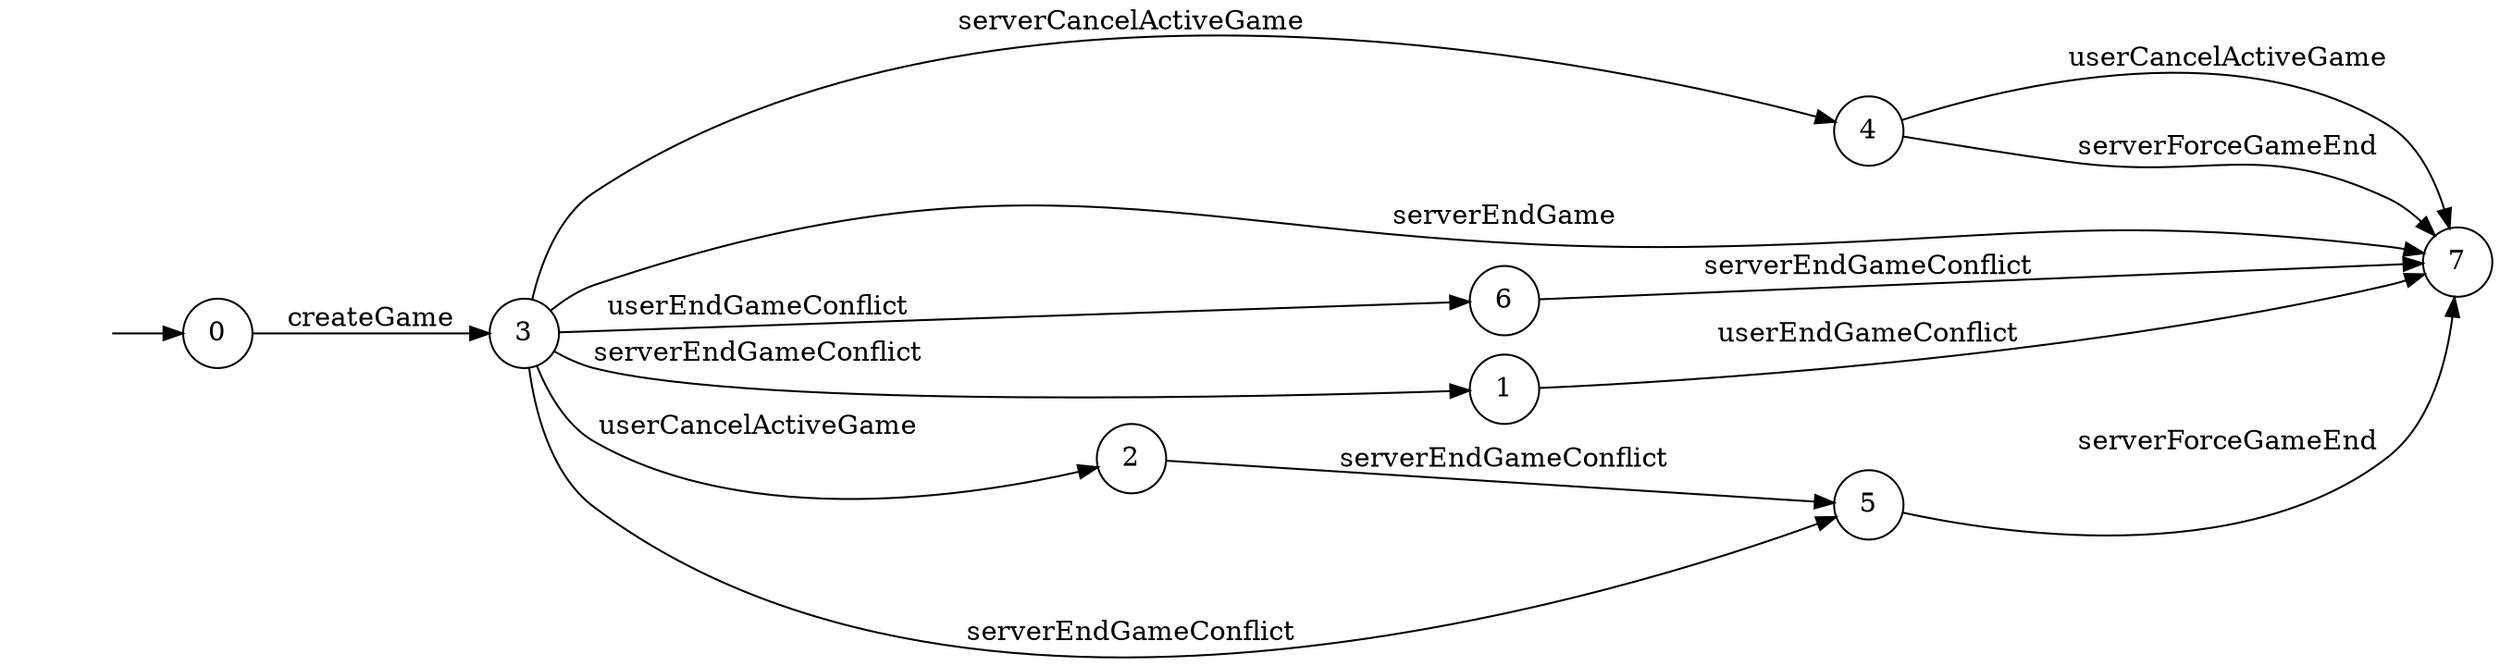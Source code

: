 digraph "Dapp-Automata-data/result/gamechannel-fix/0xeb6f4ec38a347110941e86e691c2ca03e271df3b/GameChannel/FSM-9" {
	graph [rankdir=LR]
	"" [label="" shape=plaintext]
	4 [label=4 shape=circle]
	7 [label=7 shape=circle]
	0 [label=0 shape=circle]
	3 [label=3 shape=circle]
	6 [label=6 shape=circle]
	1 [label=1 shape=circle]
	2 [label=2 shape=circle]
	5 [label=5 shape=circle]
	"" -> 0 [label=""]
	0 -> 3 [label=createGame]
	3 -> 7 [label=serverEndGame]
	3 -> 2 [label=userCancelActiveGame]
	3 -> 4 [label=serverCancelActiveGame]
	3 -> 6 [label=userEndGameConflict]
	3 -> 5 [label=serverEndGameConflict]
	3 -> 1 [label=serverEndGameConflict]
	5 -> 7 [label=serverForceGameEnd]
	1 -> 7 [label=userEndGameConflict]
	6 -> 7 [label=serverEndGameConflict]
	4 -> 7 [label=userCancelActiveGame]
	4 -> 7 [label=serverForceGameEnd]
	2 -> 5 [label=serverEndGameConflict]
}
